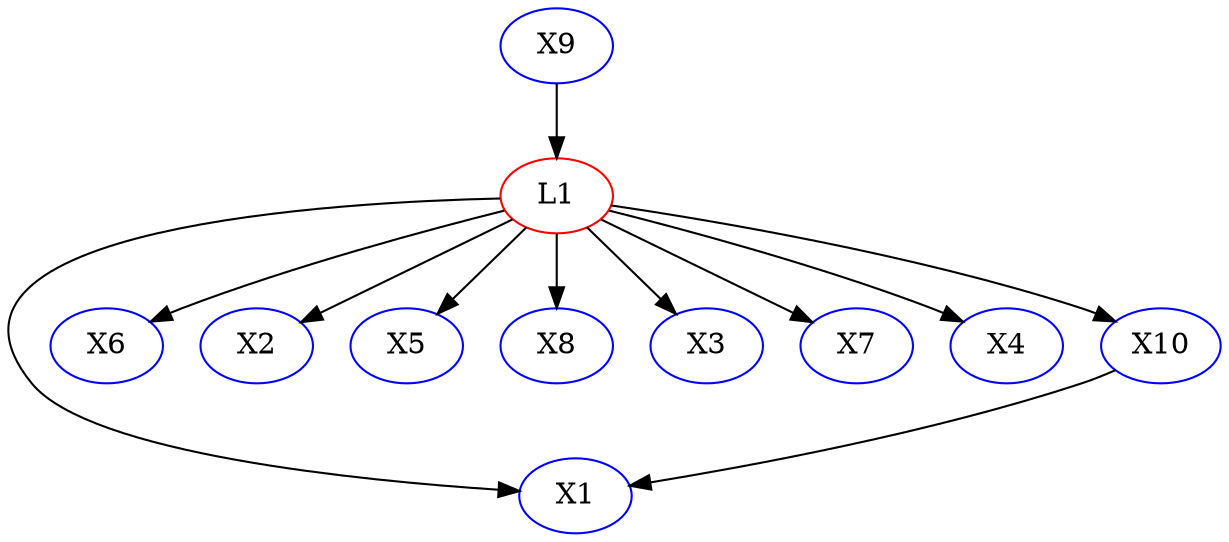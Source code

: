 digraph {
X1 [color = blue]; X6 [color = blue]; X2 [color = blue]; X5 [color = blue]; X8 [color = blue]; X3 [color = blue]; L1 [color = red]; X7 [color = blue]; X4 [color = blue]; X9 [color = blue]; X10 [color = blue]; 
subgraph Undirected {
edge [dir=none, color=black]
}

subgraph Directed {
edge [color=black]
L1 -> X8
L1 -> X7
L1 -> X4
X9 -> L1
L1 -> X3
X10 -> X1
L1 -> X1
L1 -> X6
L1 -> X5
L1 -> X10
L1 -> X2
}

}
